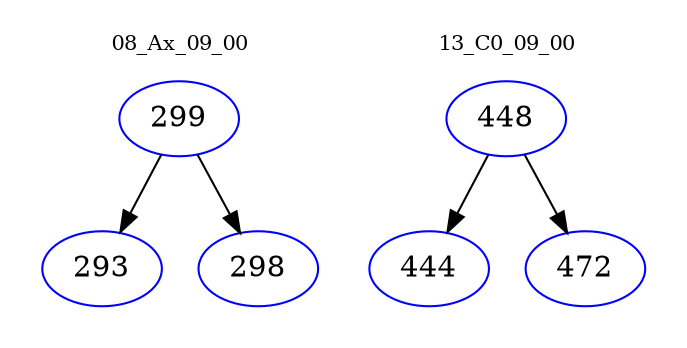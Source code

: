 digraph{
subgraph cluster_0 {
color = white
label = "08_Ax_09_00";
fontsize=10;
T0_299 [label="299", color="blue"]
T0_299 -> T0_293 [color="black"]
T0_293 [label="293", color="blue"]
T0_299 -> T0_298 [color="black"]
T0_298 [label="298", color="blue"]
}
subgraph cluster_1 {
color = white
label = "13_C0_09_00";
fontsize=10;
T1_448 [label="448", color="blue"]
T1_448 -> T1_444 [color="black"]
T1_444 [label="444", color="blue"]
T1_448 -> T1_472 [color="black"]
T1_472 [label="472", color="blue"]
}
}
